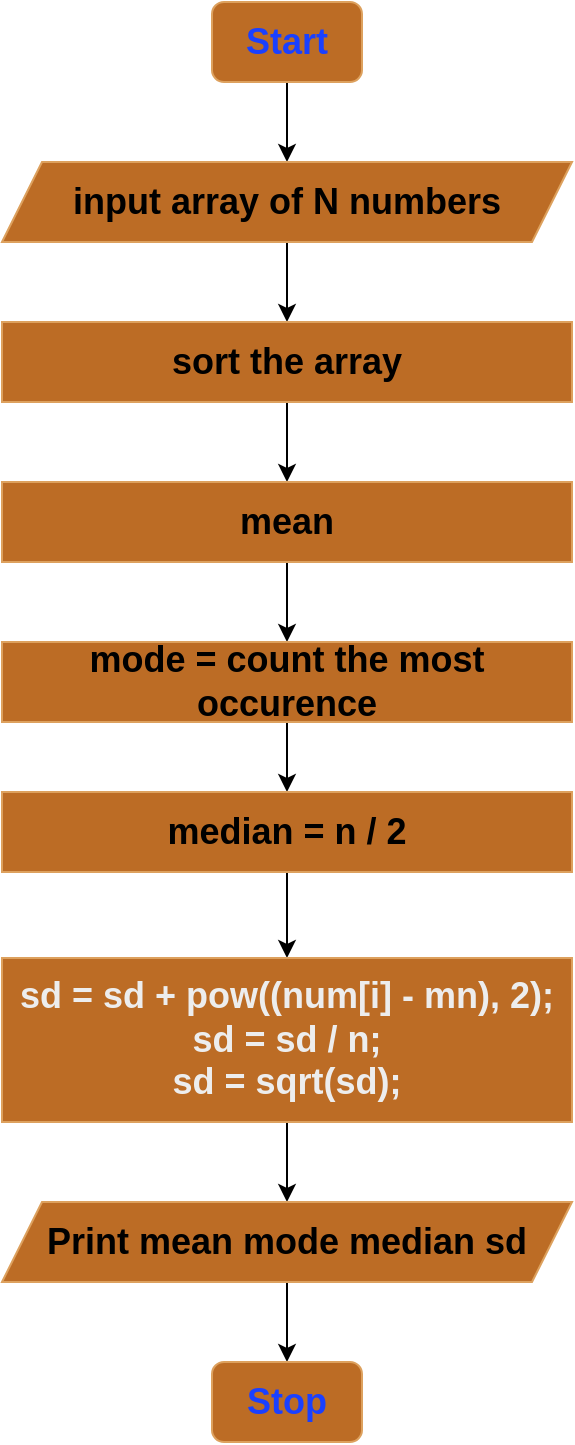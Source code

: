 <mxfile version="27.2.0">
  <diagram name="Page-1" id="aN6wOLhSQTLMqTL1PrTc">
    <mxGraphModel dx="935" dy="996" grid="1" gridSize="10" guides="1" tooltips="1" connect="1" arrows="1" fold="1" page="1" pageScale="1" pageWidth="850" pageHeight="1100" math="0" shadow="0">
      <root>
        <mxCell id="0" />
        <mxCell id="1" parent="0" />
        <mxCell id="Q9C73i7ThPRaQxiTbjB--35" style="edgeStyle=orthogonalEdgeStyle;rounded=0;orthogonalLoop=1;jettySize=auto;html=1;entryX=0.5;entryY=0;entryDx=0;entryDy=0;" edge="1" parent="1" source="Q9C73i7ThPRaQxiTbjB--24" target="Q9C73i7ThPRaQxiTbjB--25">
          <mxGeometry relative="1" as="geometry" />
        </mxCell>
        <mxCell id="Q9C73i7ThPRaQxiTbjB--24" value="&lt;font style=&quot;font-size: 18px; color: light-dark(rgb(26, 64, 255), rgb(0, 0, 0));&quot;&gt;&lt;b&gt;Start&lt;/b&gt;&lt;/font&gt;" style="rounded=1;whiteSpace=wrap;html=1;labelBackgroundColor=none;fillColor=#BC6C25;strokeColor=#DDA15E;fontColor=#FEFAE0;" vertex="1" parent="1">
          <mxGeometry x="310" y="200" width="75" height="40" as="geometry" />
        </mxCell>
        <mxCell id="Q9C73i7ThPRaQxiTbjB--37" style="edgeStyle=orthogonalEdgeStyle;rounded=0;orthogonalLoop=1;jettySize=auto;html=1;entryX=0.5;entryY=0;entryDx=0;entryDy=0;" edge="1" parent="1" source="Q9C73i7ThPRaQxiTbjB--25" target="Q9C73i7ThPRaQxiTbjB--26">
          <mxGeometry relative="1" as="geometry" />
        </mxCell>
        <mxCell id="Q9C73i7ThPRaQxiTbjB--25" value="&lt;b style=&quot;color: rgb(0, 0, 0); font-size: 18px;&quot;&gt;input array of N numbers&lt;/b&gt;" style="shape=parallelogram;perimeter=parallelogramPerimeter;whiteSpace=wrap;html=1;fixedSize=1;labelBackgroundColor=none;fillColor=#BC6C25;strokeColor=#DDA15E;fontColor=#FEFAE0;" vertex="1" parent="1">
          <mxGeometry x="205" y="280" width="285" height="40" as="geometry" />
        </mxCell>
        <mxCell id="Q9C73i7ThPRaQxiTbjB--38" style="edgeStyle=orthogonalEdgeStyle;rounded=0;orthogonalLoop=1;jettySize=auto;html=1;entryX=0.5;entryY=0;entryDx=0;entryDy=0;" edge="1" parent="1" source="Q9C73i7ThPRaQxiTbjB--26" target="Q9C73i7ThPRaQxiTbjB--27">
          <mxGeometry relative="1" as="geometry" />
        </mxCell>
        <mxCell id="Q9C73i7ThPRaQxiTbjB--26" value="&lt;b style=&quot;color: rgb(0, 0, 0); font-size: 18px;&quot;&gt;sort the array&lt;/b&gt;" style="rounded=0;whiteSpace=wrap;html=1;strokeColor=#DDA15E;fontColor=#FEFAE0;fillColor=#BC6C25;labelBackgroundColor=none;" vertex="1" parent="1">
          <mxGeometry x="205" y="360" width="285" height="40" as="geometry" />
        </mxCell>
        <mxCell id="Q9C73i7ThPRaQxiTbjB--39" style="edgeStyle=orthogonalEdgeStyle;rounded=0;orthogonalLoop=1;jettySize=auto;html=1;entryX=0.5;entryY=0;entryDx=0;entryDy=0;" edge="1" parent="1" source="Q9C73i7ThPRaQxiTbjB--27" target="Q9C73i7ThPRaQxiTbjB--28">
          <mxGeometry relative="1" as="geometry" />
        </mxCell>
        <mxCell id="Q9C73i7ThPRaQxiTbjB--27" value="&lt;b style=&quot;color: rgb(0, 0, 0); font-size: 18px;&quot;&gt;mean&lt;/b&gt;" style="rounded=0;whiteSpace=wrap;html=1;strokeColor=#DDA15E;fontColor=#FEFAE0;fillColor=#BC6C25;labelBackgroundColor=none;" vertex="1" parent="1">
          <mxGeometry x="205" y="440" width="285" height="40" as="geometry" />
        </mxCell>
        <mxCell id="Q9C73i7ThPRaQxiTbjB--40" style="edgeStyle=orthogonalEdgeStyle;rounded=0;orthogonalLoop=1;jettySize=auto;html=1;entryX=0.5;entryY=0;entryDx=0;entryDy=0;" edge="1" parent="1" source="Q9C73i7ThPRaQxiTbjB--28" target="Q9C73i7ThPRaQxiTbjB--29">
          <mxGeometry relative="1" as="geometry" />
        </mxCell>
        <mxCell id="Q9C73i7ThPRaQxiTbjB--28" value="&lt;b style=&quot;color: rgb(0, 0, 0); font-size: 18px;&quot;&gt;mode = count the most occurence&lt;/b&gt;" style="rounded=0;whiteSpace=wrap;html=1;strokeColor=#DDA15E;fontColor=#FEFAE0;fillColor=#BC6C25;labelBackgroundColor=none;" vertex="1" parent="1">
          <mxGeometry x="205" y="520" width="285" height="40" as="geometry" />
        </mxCell>
        <mxCell id="Q9C73i7ThPRaQxiTbjB--41" style="edgeStyle=orthogonalEdgeStyle;rounded=0;orthogonalLoop=1;jettySize=auto;html=1;entryX=0.5;entryY=0;entryDx=0;entryDy=0;" edge="1" parent="1" source="Q9C73i7ThPRaQxiTbjB--29" target="Q9C73i7ThPRaQxiTbjB--30">
          <mxGeometry relative="1" as="geometry" />
        </mxCell>
        <mxCell id="Q9C73i7ThPRaQxiTbjB--29" value="&lt;b style=&quot;color: rgb(0, 0, 0); font-size: 18px;&quot;&gt;median = n / 2&lt;/b&gt;" style="rounded=0;whiteSpace=wrap;html=1;strokeColor=#DDA15E;fontColor=#FEFAE0;fillColor=#BC6C25;labelBackgroundColor=none;" vertex="1" parent="1">
          <mxGeometry x="205" y="595" width="285" height="40" as="geometry" />
        </mxCell>
        <mxCell id="Q9C73i7ThPRaQxiTbjB--44" style="edgeStyle=orthogonalEdgeStyle;rounded=0;orthogonalLoop=1;jettySize=auto;html=1;entryX=0.5;entryY=0;entryDx=0;entryDy=0;" edge="1" parent="1" source="Q9C73i7ThPRaQxiTbjB--30" target="Q9C73i7ThPRaQxiTbjB--31">
          <mxGeometry relative="1" as="geometry" />
        </mxCell>
        <mxCell id="Q9C73i7ThPRaQxiTbjB--30" value="&lt;div&gt;&lt;font color=&quot;#ededed&quot;&gt;&lt;span style=&quot;font-size: 18px;&quot;&gt;&lt;b&gt;sd = sd + pow((num[i] - mn), 2);&lt;/b&gt;&lt;/span&gt;&lt;/font&gt;&lt;/div&gt;&lt;div&gt;&lt;font color=&quot;#ededed&quot;&gt;&lt;span style=&quot;font-size: 18px;&quot;&gt;&lt;b&gt;sd = sd / n;&lt;/b&gt;&lt;/span&gt;&lt;/font&gt;&lt;/div&gt;&lt;div&gt;&lt;font color=&quot;#ededed&quot;&gt;&lt;span style=&quot;font-size: 18px;&quot;&gt;&lt;b&gt;sd = sqrt(sd);&lt;/b&gt;&lt;/span&gt;&lt;/font&gt;&lt;/div&gt;" style="rounded=0;whiteSpace=wrap;html=1;strokeColor=#DDA15E;fontColor=#FEFAE0;fillColor=#BC6C25;labelBackgroundColor=none;" vertex="1" parent="1">
          <mxGeometry x="205" y="678" width="285" height="82" as="geometry" />
        </mxCell>
        <mxCell id="Q9C73i7ThPRaQxiTbjB--43" style="edgeStyle=orthogonalEdgeStyle;rounded=0;orthogonalLoop=1;jettySize=auto;html=1;entryX=0.5;entryY=0;entryDx=0;entryDy=0;" edge="1" parent="1" source="Q9C73i7ThPRaQxiTbjB--31" target="Q9C73i7ThPRaQxiTbjB--32">
          <mxGeometry relative="1" as="geometry" />
        </mxCell>
        <mxCell id="Q9C73i7ThPRaQxiTbjB--31" value="&lt;b style=&quot;color: rgb(0, 0, 0); font-size: 18px;&quot;&gt;Print mean mode median sd&lt;/b&gt;" style="shape=parallelogram;perimeter=parallelogramPerimeter;whiteSpace=wrap;html=1;fixedSize=1;labelBackgroundColor=none;fillColor=#BC6C25;strokeColor=#DDA15E;fontColor=#FEFAE0;" vertex="1" parent="1">
          <mxGeometry x="205" y="800" width="285" height="40" as="geometry" />
        </mxCell>
        <mxCell id="Q9C73i7ThPRaQxiTbjB--32" value="&lt;font style=&quot;font-size: 18px; color: light-dark(rgb(26, 64, 255), rgb(0, 0, 0));&quot;&gt;&lt;b&gt;Stop&lt;/b&gt;&lt;/font&gt;" style="rounded=1;whiteSpace=wrap;html=1;labelBackgroundColor=none;fillColor=#BC6C25;strokeColor=#DDA15E;fontColor=#FEFAE0;" vertex="1" parent="1">
          <mxGeometry x="310" y="880" width="75" height="40" as="geometry" />
        </mxCell>
      </root>
    </mxGraphModel>
  </diagram>
</mxfile>
